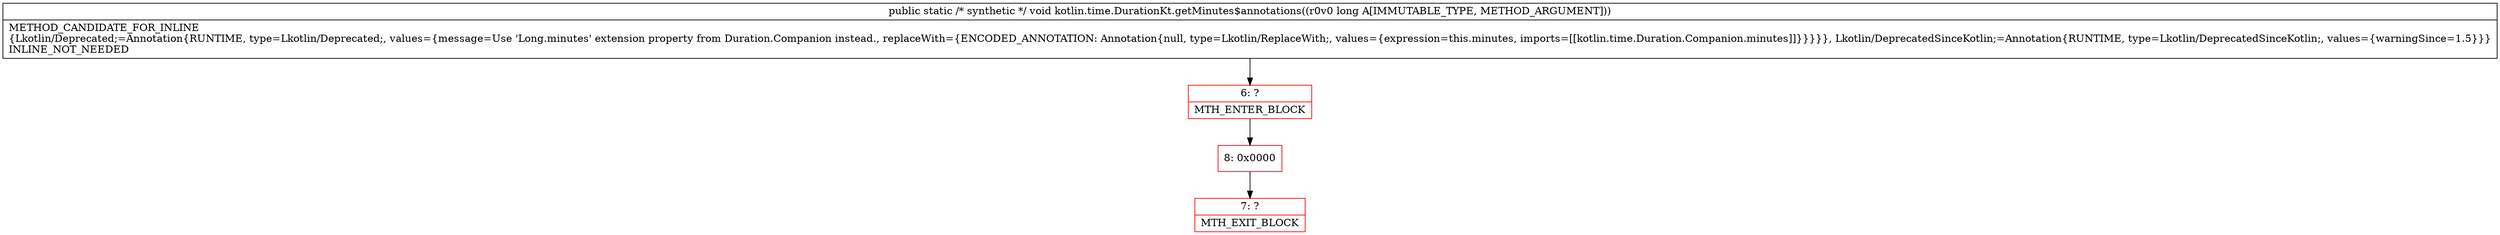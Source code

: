 digraph "CFG forkotlin.time.DurationKt.getMinutes$annotations(J)V" {
subgraph cluster_Region_293832210 {
label = "R(0)";
node [shape=record,color=blue];
}
Node_6 [shape=record,color=red,label="{6\:\ ?|MTH_ENTER_BLOCK\l}"];
Node_8 [shape=record,color=red,label="{8\:\ 0x0000}"];
Node_7 [shape=record,color=red,label="{7\:\ ?|MTH_EXIT_BLOCK\l}"];
MethodNode[shape=record,label="{public static \/* synthetic *\/ void kotlin.time.DurationKt.getMinutes$annotations((r0v0 long A[IMMUTABLE_TYPE, METHOD_ARGUMENT]))  | METHOD_CANDIDATE_FOR_INLINE\l\{Lkotlin\/Deprecated;=Annotation\{RUNTIME, type=Lkotlin\/Deprecated;, values=\{message=Use 'Long.minutes' extension property from Duration.Companion instead., replaceWith=\{ENCODED_ANNOTATION: Annotation\{null, type=Lkotlin\/ReplaceWith;, values=\{expression=this.minutes, imports=[[kotlin.time.Duration.Companion.minutes]]\}\}\}\}\}, Lkotlin\/DeprecatedSinceKotlin;=Annotation\{RUNTIME, type=Lkotlin\/DeprecatedSinceKotlin;, values=\{warningSince=1.5\}\}\}\lINLINE_NOT_NEEDED\l}"];
MethodNode -> Node_6;Node_6 -> Node_8;
Node_8 -> Node_7;
}

